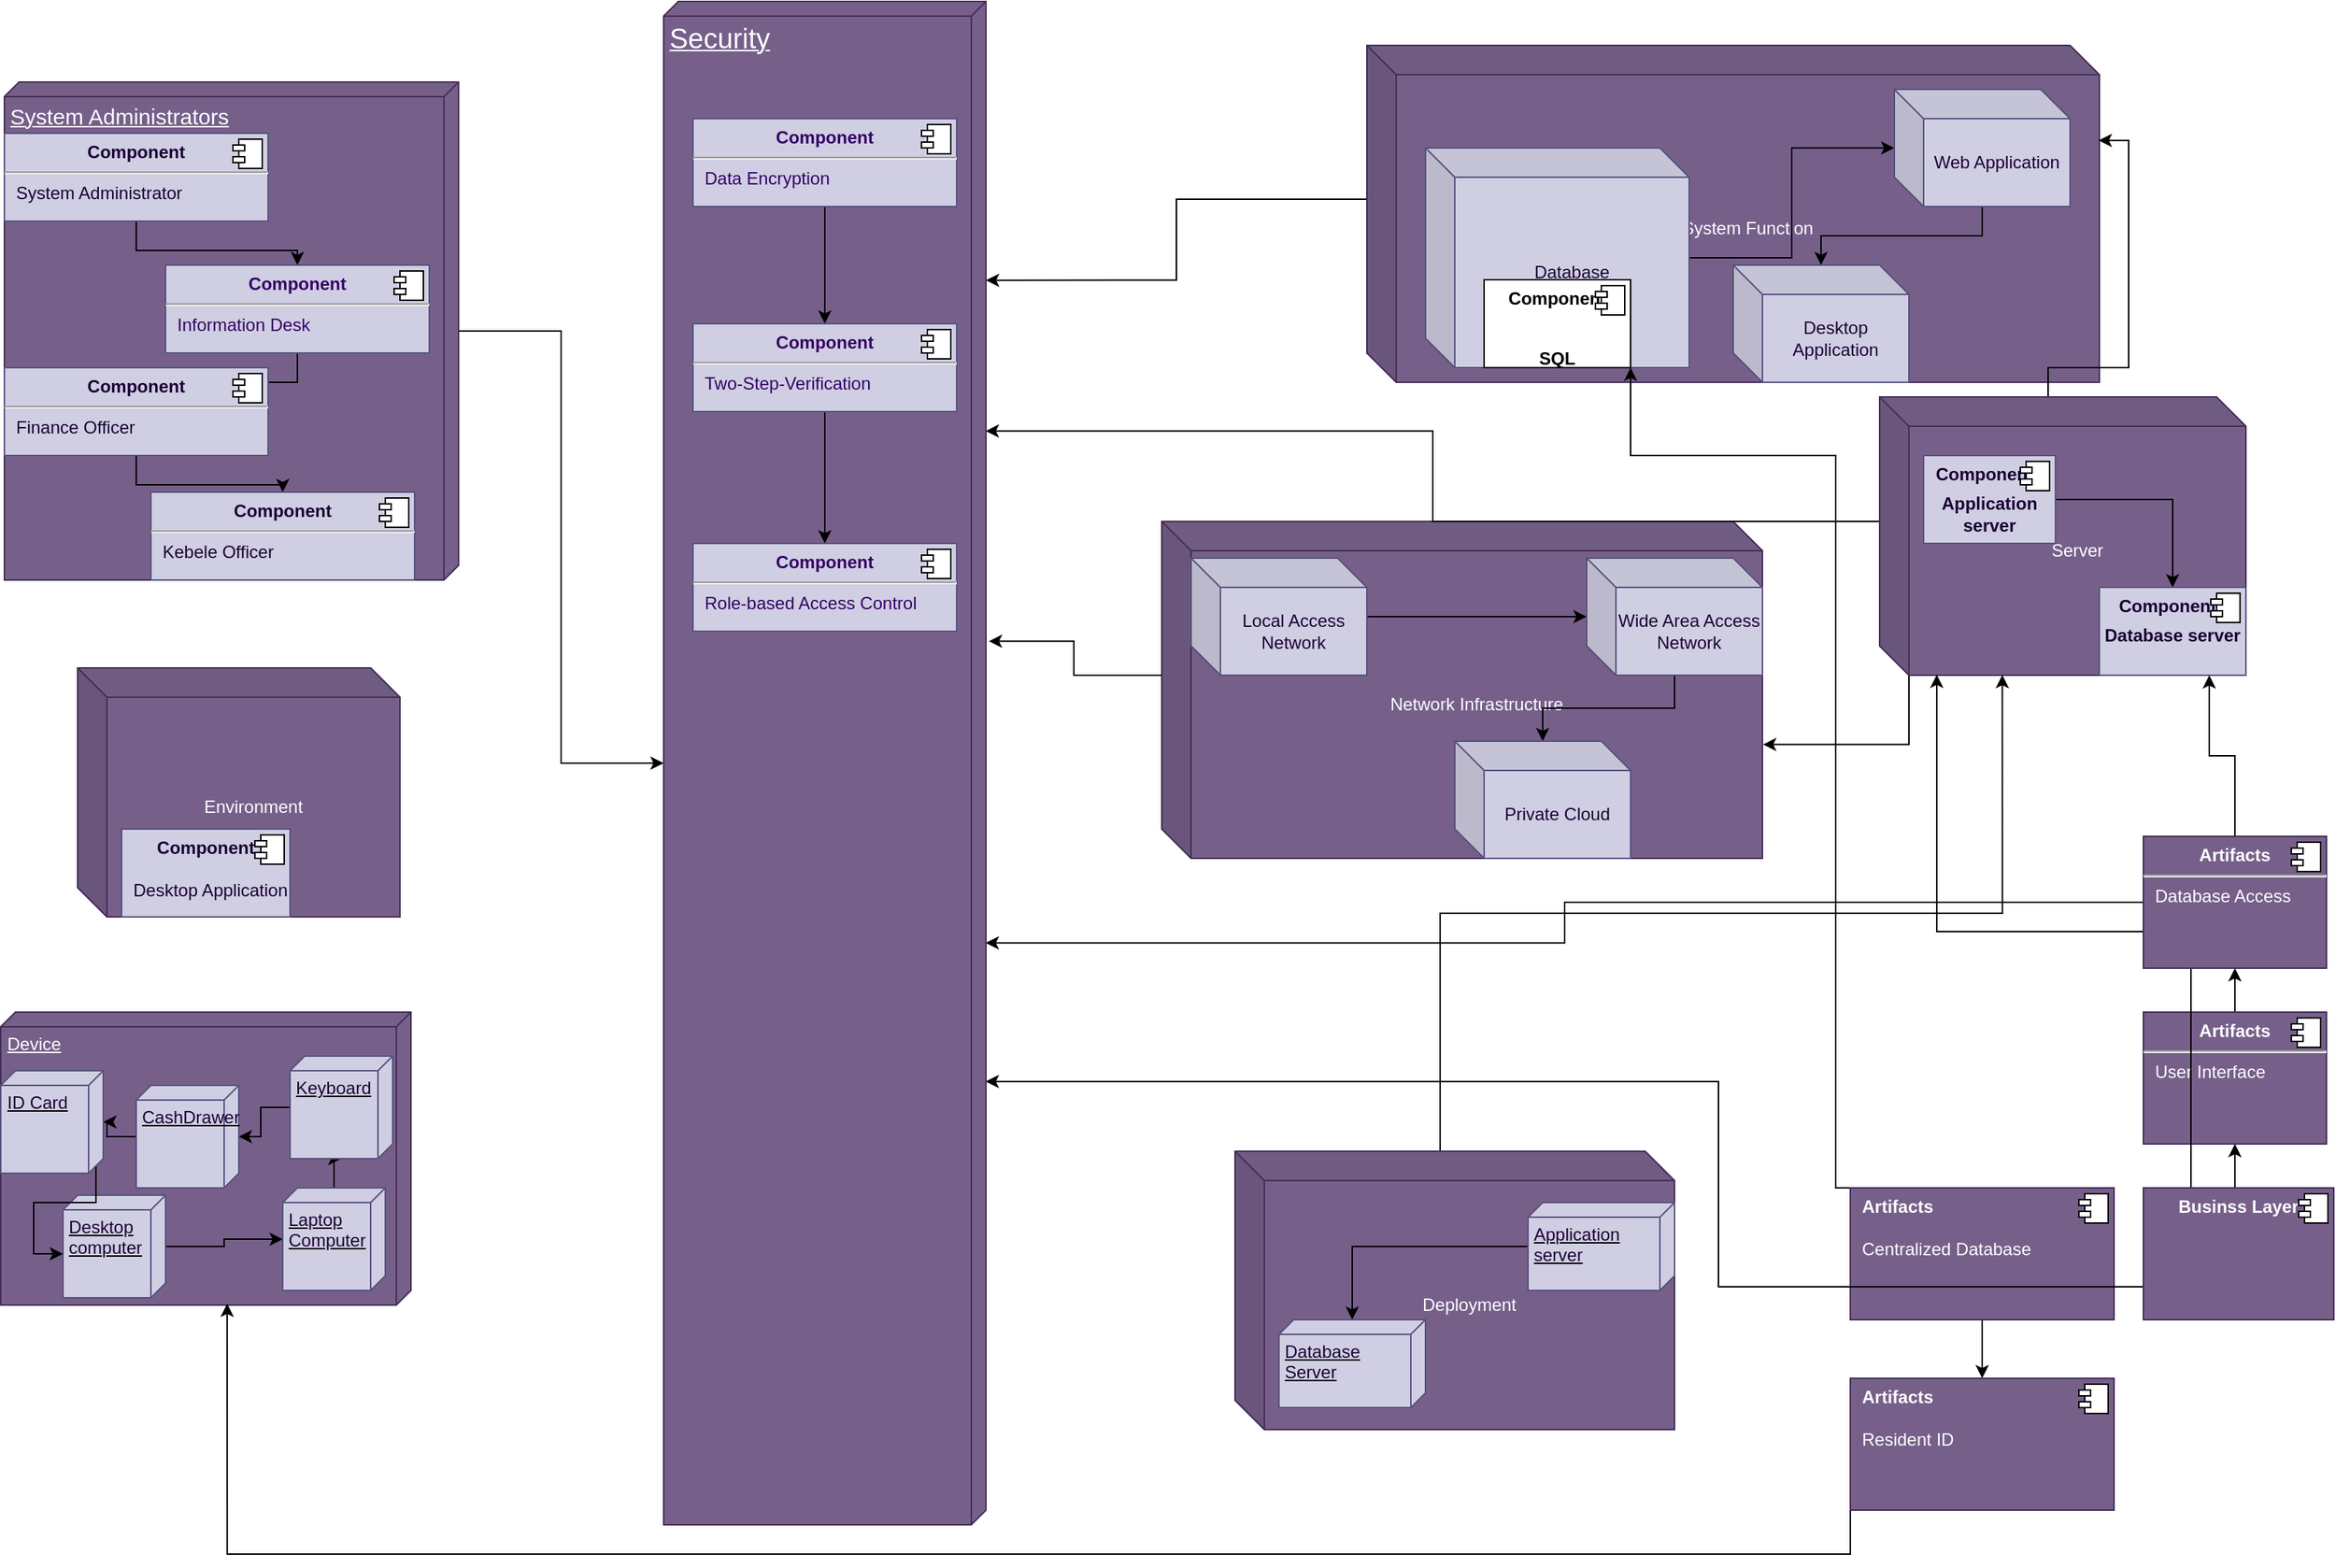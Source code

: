 <mxfile version="21.3.7" type="github">
  <diagram name="Page-1" id="-DTEJE7ugPRv10RIl4WA">
    <mxGraphModel dx="1885" dy="614" grid="1" gridSize="10" guides="1" tooltips="1" connect="1" arrows="1" fold="1" page="1" pageScale="1" pageWidth="850" pageHeight="1100" math="0" shadow="0">
      <root>
        <mxCell id="0" />
        <mxCell id="1" parent="0" />
        <mxCell id="GT8Ml3c-AlT9oamL0Kv3-89" style="edgeStyle=orthogonalEdgeStyle;rounded=0;orthogonalLoop=1;jettySize=auto;html=1;exitX=0;exitY=0;exitDx=0;exitDy=105;exitPerimeter=0;entryX=0.183;entryY=0;entryDx=0;entryDy=0;entryPerimeter=0;" edge="1" parent="1" source="GT8Ml3c-AlT9oamL0Kv3-1" target="GT8Ml3c-AlT9oamL0Kv3-69">
          <mxGeometry relative="1" as="geometry" />
        </mxCell>
        <mxCell id="GT8Ml3c-AlT9oamL0Kv3-1" value="&lt;font color=&quot;#ffffff&quot;&gt;System Function&lt;/font&gt;" style="shape=cube;whiteSpace=wrap;html=1;boundedLbl=1;backgroundOutline=1;darkOpacity=0.05;darkOpacity2=0.1;fillColor=#76608a;fontColor=#ffffff;strokeColor=#432D57;" vertex="1" parent="1">
          <mxGeometry x="180" y="40" width="500" height="230" as="geometry" />
        </mxCell>
        <mxCell id="GT8Ml3c-AlT9oamL0Kv3-4" value="" style="edgeStyle=orthogonalEdgeStyle;rounded=0;orthogonalLoop=1;jettySize=auto;html=1;" edge="1" parent="1" source="GT8Ml3c-AlT9oamL0Kv3-2" target="GT8Ml3c-AlT9oamL0Kv3-3">
          <mxGeometry relative="1" as="geometry" />
        </mxCell>
        <mxCell id="GT8Ml3c-AlT9oamL0Kv3-2" value="&lt;font color=&quot;#190033&quot;&gt;Database&lt;/font&gt;" style="shape=cube;whiteSpace=wrap;html=1;boundedLbl=1;backgroundOutline=1;darkOpacity=0.05;darkOpacity2=0.1;fillColor=#d0cee2;strokeColor=#56517e;" vertex="1" parent="1">
          <mxGeometry x="220" y="110" width="180" height="150" as="geometry" />
        </mxCell>
        <mxCell id="GT8Ml3c-AlT9oamL0Kv3-6" value="" style="edgeStyle=orthogonalEdgeStyle;rounded=0;orthogonalLoop=1;jettySize=auto;html=1;" edge="1" parent="1" source="GT8Ml3c-AlT9oamL0Kv3-3" target="GT8Ml3c-AlT9oamL0Kv3-5">
          <mxGeometry relative="1" as="geometry" />
        </mxCell>
        <mxCell id="GT8Ml3c-AlT9oamL0Kv3-3" value="&lt;font color=&quot;#190033&quot;&gt;Web Application&lt;/font&gt;" style="shape=cube;whiteSpace=wrap;html=1;boundedLbl=1;backgroundOutline=1;darkOpacity=0.05;darkOpacity2=0.1;fillColor=#d0cee2;strokeColor=#56517e;" vertex="1" parent="1">
          <mxGeometry x="540" y="70" width="120" height="80" as="geometry" />
        </mxCell>
        <mxCell id="GT8Ml3c-AlT9oamL0Kv3-5" value="&lt;font color=&quot;#190033&quot;&gt;Desktop Application&lt;/font&gt;" style="shape=cube;whiteSpace=wrap;html=1;boundedLbl=1;backgroundOutline=1;darkOpacity=0.05;darkOpacity2=0.1;fillColor=#d0cee2;strokeColor=#56517e;" vertex="1" parent="1">
          <mxGeometry x="430" y="190" width="120" height="80" as="geometry" />
        </mxCell>
        <mxCell id="GT8Ml3c-AlT9oamL0Kv3-90" style="edgeStyle=orthogonalEdgeStyle;rounded=0;orthogonalLoop=1;jettySize=auto;html=1;exitX=0;exitY=0;exitDx=0;exitDy=105;exitPerimeter=0;entryX=0.42;entryY=-0.009;entryDx=0;entryDy=0;entryPerimeter=0;" edge="1" parent="1" source="GT8Ml3c-AlT9oamL0Kv3-7" target="GT8Ml3c-AlT9oamL0Kv3-69">
          <mxGeometry relative="1" as="geometry" />
        </mxCell>
        <mxCell id="GT8Ml3c-AlT9oamL0Kv3-7" value="Network Infrastructure" style="shape=cube;whiteSpace=wrap;html=1;boundedLbl=1;backgroundOutline=1;darkOpacity=0.05;darkOpacity2=0.1;size=20;fillColor=#76608a;fontColor=#ffffff;strokeColor=#432D57;" vertex="1" parent="1">
          <mxGeometry x="40" y="365" width="410" height="230" as="geometry" />
        </mxCell>
        <mxCell id="GT8Ml3c-AlT9oamL0Kv3-10" value="" style="edgeStyle=orthogonalEdgeStyle;rounded=0;orthogonalLoop=1;jettySize=auto;html=1;" edge="1" parent="1" source="GT8Ml3c-AlT9oamL0Kv3-8" target="GT8Ml3c-AlT9oamL0Kv3-9">
          <mxGeometry relative="1" as="geometry" />
        </mxCell>
        <mxCell id="GT8Ml3c-AlT9oamL0Kv3-8" value="&lt;font color=&quot;#190033&quot;&gt;Local Access Network&lt;/font&gt;" style="shape=cube;whiteSpace=wrap;html=1;boundedLbl=1;backgroundOutline=1;darkOpacity=0.05;darkOpacity2=0.1;fillColor=#d0cee2;strokeColor=#56517e;" vertex="1" parent="1">
          <mxGeometry x="60" y="390" width="120" height="80" as="geometry" />
        </mxCell>
        <mxCell id="GT8Ml3c-AlT9oamL0Kv3-12" value="" style="edgeStyle=orthogonalEdgeStyle;rounded=0;orthogonalLoop=1;jettySize=auto;html=1;" edge="1" parent="1" source="GT8Ml3c-AlT9oamL0Kv3-9" target="GT8Ml3c-AlT9oamL0Kv3-11">
          <mxGeometry relative="1" as="geometry" />
        </mxCell>
        <mxCell id="GT8Ml3c-AlT9oamL0Kv3-9" value="&lt;font color=&quot;#190033&quot;&gt;Wide Area Access Network&lt;/font&gt;" style="shape=cube;whiteSpace=wrap;html=1;boundedLbl=1;backgroundOutline=1;darkOpacity=0.05;darkOpacity2=0.1;fillColor=#d0cee2;strokeColor=#56517e;" vertex="1" parent="1">
          <mxGeometry x="330" y="390" width="120" height="80" as="geometry" />
        </mxCell>
        <mxCell id="GT8Ml3c-AlT9oamL0Kv3-11" value="&lt;font color=&quot;#190033&quot;&gt;Private Cloud&lt;/font&gt;" style="shape=cube;whiteSpace=wrap;html=1;boundedLbl=1;backgroundOutline=1;darkOpacity=0.05;darkOpacity2=0.1;fillColor=#d0cee2;strokeColor=#56517e;" vertex="1" parent="1">
          <mxGeometry x="240" y="515" width="120" height="80" as="geometry" />
        </mxCell>
        <mxCell id="GT8Ml3c-AlT9oamL0Kv3-91" style="edgeStyle=orthogonalEdgeStyle;rounded=0;orthogonalLoop=1;jettySize=auto;html=1;exitX=0;exitY=0;exitDx=115;exitDy=0;exitPerimeter=0;entryX=0.999;entryY=0.282;entryDx=0;entryDy=0;entryPerimeter=0;" edge="1" parent="1" source="GT8Ml3c-AlT9oamL0Kv3-13" target="GT8Ml3c-AlT9oamL0Kv3-1">
          <mxGeometry relative="1" as="geometry" />
        </mxCell>
        <mxCell id="GT8Ml3c-AlT9oamL0Kv3-93" style="edgeStyle=orthogonalEdgeStyle;rounded=0;orthogonalLoop=1;jettySize=auto;html=1;exitX=0;exitY=0;exitDx=0;exitDy=85;exitPerimeter=0;entryX=0.282;entryY=0.001;entryDx=0;entryDy=0;entryPerimeter=0;" edge="1" parent="1" source="GT8Ml3c-AlT9oamL0Kv3-13" target="GT8Ml3c-AlT9oamL0Kv3-69">
          <mxGeometry relative="1" as="geometry" />
        </mxCell>
        <mxCell id="GT8Ml3c-AlT9oamL0Kv3-94" style="edgeStyle=orthogonalEdgeStyle;rounded=0;orthogonalLoop=1;jettySize=auto;html=1;exitX=0;exitY=0;exitDx=20;exitDy=190;exitPerimeter=0;entryX=1.001;entryY=0.662;entryDx=0;entryDy=0;entryPerimeter=0;" edge="1" parent="1" source="GT8Ml3c-AlT9oamL0Kv3-13" target="GT8Ml3c-AlT9oamL0Kv3-7">
          <mxGeometry relative="1" as="geometry" />
        </mxCell>
        <mxCell id="GT8Ml3c-AlT9oamL0Kv3-13" value="Server" style="shape=cube;whiteSpace=wrap;html=1;boundedLbl=1;backgroundOutline=1;darkOpacity=0.05;darkOpacity2=0.1;fillColor=#76608a;fontColor=#ffffff;strokeColor=#432D57;" vertex="1" parent="1">
          <mxGeometry x="530" y="280" width="250" height="190" as="geometry" />
        </mxCell>
        <mxCell id="GT8Ml3c-AlT9oamL0Kv3-18" value="" style="edgeStyle=orthogonalEdgeStyle;rounded=0;orthogonalLoop=1;jettySize=auto;html=1;" edge="1" parent="1" source="GT8Ml3c-AlT9oamL0Kv3-14" target="GT8Ml3c-AlT9oamL0Kv3-16">
          <mxGeometry relative="1" as="geometry" />
        </mxCell>
        <mxCell id="GT8Ml3c-AlT9oamL0Kv3-14" value="&lt;p style=&quot;margin:0px;margin-top:6px;text-align:center;&quot;&gt;&lt;font color=&quot;#190033&quot;&gt;&lt;b&gt;Components&lt;/b&gt;&lt;/font&gt;&lt;/p&gt;&lt;p style=&quot;margin:0px;margin-top:6px;text-align:center;&quot;&gt;&lt;font color=&quot;#190033&quot;&gt;&lt;b&gt;Application server&lt;/b&gt;&lt;/font&gt;&lt;/p&gt;" style="align=left;overflow=fill;html=1;dropTarget=0;whiteSpace=wrap;fillColor=#d0cee2;strokeColor=#56517e;" vertex="1" parent="1">
          <mxGeometry x="560" y="320" width="90" height="60" as="geometry" />
        </mxCell>
        <mxCell id="GT8Ml3c-AlT9oamL0Kv3-15" value="" style="shape=component;jettyWidth=8;jettyHeight=4;" vertex="1" parent="GT8Ml3c-AlT9oamL0Kv3-14">
          <mxGeometry x="1" width="20" height="20" relative="1" as="geometry">
            <mxPoint x="-24" y="4" as="offset" />
          </mxGeometry>
        </mxCell>
        <mxCell id="GT8Ml3c-AlT9oamL0Kv3-16" value="&lt;p style=&quot;margin:0px;margin-top:6px;text-align:center;&quot;&gt;&lt;font color=&quot;#190033&quot;&gt;&lt;b&gt;Components&lt;/b&gt;&lt;/font&gt;&lt;/p&gt;&lt;p style=&quot;margin:0px;margin-top:6px;text-align:center;&quot;&gt;&lt;font color=&quot;#190033&quot;&gt;&lt;b&gt;Database server&lt;/b&gt;&lt;/font&gt;&lt;/p&gt;" style="align=left;overflow=fill;html=1;dropTarget=0;whiteSpace=wrap;fillColor=#d0cee2;strokeColor=#56517e;" vertex="1" parent="1">
          <mxGeometry x="680" y="410" width="100" height="60" as="geometry" />
        </mxCell>
        <mxCell id="GT8Ml3c-AlT9oamL0Kv3-17" value="" style="shape=component;jettyWidth=8;jettyHeight=4;" vertex="1" parent="GT8Ml3c-AlT9oamL0Kv3-16">
          <mxGeometry x="1" width="20" height="20" relative="1" as="geometry">
            <mxPoint x="-24" y="4" as="offset" />
          </mxGeometry>
        </mxCell>
        <mxCell id="GT8Ml3c-AlT9oamL0Kv3-19" value="Environment" style="shape=cube;whiteSpace=wrap;html=1;boundedLbl=1;backgroundOutline=1;darkOpacity=0.05;darkOpacity2=0.1;fillColor=#76608a;strokeColor=#432D57;fontColor=#ffffff;" vertex="1" parent="1">
          <mxGeometry x="-700" y="465" width="220" height="170" as="geometry" />
        </mxCell>
        <mxCell id="GT8Ml3c-AlT9oamL0Kv3-22" value="&lt;p style=&quot;margin:0px;margin-top:6px;text-align:center;&quot;&gt;&lt;b&gt;&lt;font color=&quot;#190033&quot;&gt;Component&lt;/font&gt;&lt;/b&gt;&lt;/p&gt;&lt;p style=&quot;margin:0px;margin-left:8px;&quot;&gt;&lt;font color=&quot;#190033&quot;&gt;&lt;br&gt;&lt;/font&gt;&lt;/p&gt;&lt;p style=&quot;margin:0px;margin-left:8px;&quot;&gt;&lt;font color=&quot;#190033&quot;&gt;Desktop Application&lt;/font&gt;&lt;/p&gt;" style="align=left;overflow=fill;html=1;dropTarget=0;whiteSpace=wrap;fillColor=#d0cee2;strokeColor=#56517e;" vertex="1" parent="1">
          <mxGeometry x="-670" y="575" width="115" height="60" as="geometry" />
        </mxCell>
        <mxCell id="GT8Ml3c-AlT9oamL0Kv3-23" value="" style="shape=component;jettyWidth=8;jettyHeight=4;" vertex="1" parent="GT8Ml3c-AlT9oamL0Kv3-22">
          <mxGeometry x="1" width="20" height="20" relative="1" as="geometry">
            <mxPoint x="-24" y="4" as="offset" />
          </mxGeometry>
        </mxCell>
        <mxCell id="GT8Ml3c-AlT9oamL0Kv3-92" style="edgeStyle=orthogonalEdgeStyle;rounded=0;orthogonalLoop=1;jettySize=auto;html=1;exitX=0;exitY=0;exitDx=140;exitDy=0;exitPerimeter=0;entryX=0.335;entryY=0.999;entryDx=0;entryDy=0;entryPerimeter=0;" edge="1" parent="1" source="GT8Ml3c-AlT9oamL0Kv3-25" target="GT8Ml3c-AlT9oamL0Kv3-13">
          <mxGeometry relative="1" as="geometry" />
        </mxCell>
        <mxCell id="GT8Ml3c-AlT9oamL0Kv3-25" value="Deployment" style="shape=cube;whiteSpace=wrap;html=1;boundedLbl=1;backgroundOutline=1;darkOpacity=0.05;darkOpacity2=0.1;fillColor=#76608a;fontColor=#ffffff;strokeColor=#432D57;" vertex="1" parent="1">
          <mxGeometry x="90" y="795" width="300" height="190" as="geometry" />
        </mxCell>
        <mxCell id="GT8Ml3c-AlT9oamL0Kv3-30" value="" style="edgeStyle=orthogonalEdgeStyle;rounded=0;orthogonalLoop=1;jettySize=auto;html=1;" edge="1" parent="1" source="GT8Ml3c-AlT9oamL0Kv3-28" target="GT8Ml3c-AlT9oamL0Kv3-29">
          <mxGeometry relative="1" as="geometry" />
        </mxCell>
        <mxCell id="GT8Ml3c-AlT9oamL0Kv3-28" value="&lt;font color=&quot;#190033&quot;&gt;Application server&lt;/font&gt;" style="verticalAlign=top;align=left;spacingTop=8;spacingLeft=2;spacingRight=12;shape=cube;size=10;direction=south;fontStyle=4;html=1;whiteSpace=wrap;fillColor=#d0cee2;strokeColor=#56517e;" vertex="1" parent="1">
          <mxGeometry x="290" y="830" width="100" height="60" as="geometry" />
        </mxCell>
        <mxCell id="GT8Ml3c-AlT9oamL0Kv3-29" value="&lt;font color=&quot;#190033&quot;&gt;Database Server&lt;/font&gt;" style="verticalAlign=top;align=left;spacingTop=8;spacingLeft=2;spacingRight=12;shape=cube;size=10;direction=south;fontStyle=4;html=1;whiteSpace=wrap;fillColor=#d0cee2;strokeColor=#56517e;" vertex="1" parent="1">
          <mxGeometry x="120" y="910" width="100" height="60" as="geometry" />
        </mxCell>
        <mxCell id="GT8Ml3c-AlT9oamL0Kv3-32" value="Device" style="verticalAlign=top;align=left;spacingTop=8;spacingLeft=2;spacingRight=12;shape=cube;size=10;direction=south;fontStyle=4;html=1;whiteSpace=wrap;fillColor=#76608a;fontColor=#ffffff;strokeColor=#432D57;" vertex="1" parent="1">
          <mxGeometry x="-752.5" y="700" width="280" height="200" as="geometry" />
        </mxCell>
        <mxCell id="GT8Ml3c-AlT9oamL0Kv3-35" value="" style="edgeStyle=orthogonalEdgeStyle;rounded=0;orthogonalLoop=1;jettySize=auto;html=1;" edge="1" parent="1" source="GT8Ml3c-AlT9oamL0Kv3-33" target="GT8Ml3c-AlT9oamL0Kv3-34">
          <mxGeometry relative="1" as="geometry" />
        </mxCell>
        <mxCell id="GT8Ml3c-AlT9oamL0Kv3-33" value="&lt;font color=&quot;#190033&quot;&gt;Desktop computer&lt;/font&gt;" style="verticalAlign=top;align=left;spacingTop=8;spacingLeft=2;spacingRight=12;shape=cube;size=10;direction=south;fontStyle=4;html=1;whiteSpace=wrap;fillColor=#d0cee2;strokeColor=#56517e;" vertex="1" parent="1">
          <mxGeometry x="-710" y="825" width="70" height="70" as="geometry" />
        </mxCell>
        <mxCell id="GT8Ml3c-AlT9oamL0Kv3-37" value="" style="edgeStyle=orthogonalEdgeStyle;rounded=0;orthogonalLoop=1;jettySize=auto;html=1;" edge="1" parent="1" source="GT8Ml3c-AlT9oamL0Kv3-34" target="GT8Ml3c-AlT9oamL0Kv3-36">
          <mxGeometry relative="1" as="geometry" />
        </mxCell>
        <mxCell id="GT8Ml3c-AlT9oamL0Kv3-34" value="&lt;font color=&quot;#190033&quot;&gt;Laptop Computer&lt;/font&gt;" style="verticalAlign=top;align=left;spacingTop=8;spacingLeft=2;spacingRight=12;shape=cube;size=10;direction=south;fontStyle=4;html=1;whiteSpace=wrap;fillColor=#d0cee2;strokeColor=#56517e;" vertex="1" parent="1">
          <mxGeometry x="-560" y="820" width="70" height="70" as="geometry" />
        </mxCell>
        <mxCell id="GT8Ml3c-AlT9oamL0Kv3-39" value="" style="edgeStyle=orthogonalEdgeStyle;rounded=0;orthogonalLoop=1;jettySize=auto;html=1;" edge="1" parent="1" source="GT8Ml3c-AlT9oamL0Kv3-36" target="GT8Ml3c-AlT9oamL0Kv3-38">
          <mxGeometry relative="1" as="geometry" />
        </mxCell>
        <mxCell id="GT8Ml3c-AlT9oamL0Kv3-36" value="&lt;font color=&quot;#190033&quot;&gt;Keyboard&lt;/font&gt;" style="verticalAlign=top;align=left;spacingTop=8;spacingLeft=2;spacingRight=12;shape=cube;size=10;direction=south;fontStyle=4;html=1;whiteSpace=wrap;fillColor=#d0cee2;strokeColor=#56517e;" vertex="1" parent="1">
          <mxGeometry x="-555" y="730" width="70" height="70" as="geometry" />
        </mxCell>
        <mxCell id="GT8Ml3c-AlT9oamL0Kv3-41" value="" style="edgeStyle=orthogonalEdgeStyle;rounded=0;orthogonalLoop=1;jettySize=auto;html=1;" edge="1" parent="1" source="GT8Ml3c-AlT9oamL0Kv3-38" target="GT8Ml3c-AlT9oamL0Kv3-40">
          <mxGeometry relative="1" as="geometry" />
        </mxCell>
        <mxCell id="GT8Ml3c-AlT9oamL0Kv3-38" value="&lt;font color=&quot;#190033&quot;&gt;CashDrawer&lt;/font&gt;" style="verticalAlign=top;align=left;spacingTop=8;spacingLeft=2;spacingRight=12;shape=cube;size=10;direction=south;fontStyle=4;html=1;whiteSpace=wrap;fillColor=#d0cee2;strokeColor=#56517e;" vertex="1" parent="1">
          <mxGeometry x="-660" y="750" width="70" height="70" as="geometry" />
        </mxCell>
        <mxCell id="GT8Ml3c-AlT9oamL0Kv3-87" style="edgeStyle=orthogonalEdgeStyle;rounded=0;orthogonalLoop=1;jettySize=auto;html=1;exitX=0;exitY=0;exitDx=65;exitDy=5;exitPerimeter=0;entryX=0;entryY=0;entryDx=40;entryDy=70;entryPerimeter=0;" edge="1" parent="1" source="GT8Ml3c-AlT9oamL0Kv3-40" target="GT8Ml3c-AlT9oamL0Kv3-33">
          <mxGeometry relative="1" as="geometry" />
        </mxCell>
        <mxCell id="GT8Ml3c-AlT9oamL0Kv3-40" value="&lt;font color=&quot;#190033&quot;&gt;ID Card&lt;/font&gt;" style="verticalAlign=top;align=left;spacingTop=8;spacingLeft=2;spacingRight=12;shape=cube;size=10;direction=south;fontStyle=4;html=1;whiteSpace=wrap;fillColor=#d0cee2;strokeColor=#56517e;" vertex="1" parent="1">
          <mxGeometry x="-752.5" y="740" width="70" height="70" as="geometry" />
        </mxCell>
        <mxCell id="GT8Ml3c-AlT9oamL0Kv3-42" value="&lt;p style=&quot;margin:0px;margin-top:6px;text-align:center;&quot;&gt;&lt;b&gt;Component&lt;/b&gt;&lt;/p&gt;&lt;p style=&quot;margin:0px;margin-top:6px;text-align:center;&quot;&gt;&lt;b&gt;&lt;br&gt;&lt;/b&gt;&lt;/p&gt;&lt;p style=&quot;margin:0px;margin-top:6px;text-align:center;&quot;&gt;&lt;b&gt;SQL&lt;/b&gt;&lt;/p&gt;" style="align=left;overflow=fill;html=1;dropTarget=0;whiteSpace=wrap;" vertex="1" parent="1">
          <mxGeometry x="260" y="200" width="100" height="60" as="geometry" />
        </mxCell>
        <mxCell id="GT8Ml3c-AlT9oamL0Kv3-43" value="" style="shape=component;jettyWidth=8;jettyHeight=4;" vertex="1" parent="GT8Ml3c-AlT9oamL0Kv3-42">
          <mxGeometry x="1" width="20" height="20" relative="1" as="geometry">
            <mxPoint x="-24" y="4" as="offset" />
          </mxGeometry>
        </mxCell>
        <mxCell id="GT8Ml3c-AlT9oamL0Kv3-48" value="" style="edgeStyle=orthogonalEdgeStyle;rounded=0;orthogonalLoop=1;jettySize=auto;html=1;" edge="1" parent="1" source="GT8Ml3c-AlT9oamL0Kv3-44" target="GT8Ml3c-AlT9oamL0Kv3-46">
          <mxGeometry relative="1" as="geometry" />
        </mxCell>
        <mxCell id="GT8Ml3c-AlT9oamL0Kv3-95" style="edgeStyle=orthogonalEdgeStyle;rounded=0;orthogonalLoop=1;jettySize=auto;html=1;exitX=0.5;exitY=0;exitDx=0;exitDy=0;entryX=1;entryY=1;entryDx=0;entryDy=0;" edge="1" parent="1" source="GT8Ml3c-AlT9oamL0Kv3-44" target="GT8Ml3c-AlT9oamL0Kv3-42">
          <mxGeometry relative="1" as="geometry">
            <mxPoint x="480" y="204.118" as="targetPoint" />
            <Array as="points">
              <mxPoint x="500" y="820" />
              <mxPoint x="500" y="320" />
              <mxPoint x="360" y="320" />
            </Array>
          </mxGeometry>
        </mxCell>
        <mxCell id="GT8Ml3c-AlT9oamL0Kv3-44" value="&lt;p style=&quot;margin:0px;margin-top:6px;text-align:center;&quot;&gt;&lt;/p&gt;&lt;p style=&quot;margin:0px;margin-left:8px;&quot;&gt;&lt;b&gt;Artifacts&lt;/b&gt;&lt;/p&gt;&lt;p style=&quot;margin:0px;margin-left:8px;&quot;&gt;&lt;br&gt;&lt;/p&gt;&lt;p style=&quot;margin:0px;margin-left:8px;&quot;&gt;Centralized Database&lt;/p&gt;" style="align=left;overflow=fill;html=1;dropTarget=0;whiteSpace=wrap;fillColor=#76608a;strokeColor=#432D57;fontColor=#ffffff;" vertex="1" parent="1">
          <mxGeometry x="510" y="820" width="180" height="90" as="geometry" />
        </mxCell>
        <mxCell id="GT8Ml3c-AlT9oamL0Kv3-45" value="" style="shape=component;jettyWidth=8;jettyHeight=4;" vertex="1" parent="GT8Ml3c-AlT9oamL0Kv3-44">
          <mxGeometry x="1" width="20" height="20" relative="1" as="geometry">
            <mxPoint x="-24" y="4" as="offset" />
          </mxGeometry>
        </mxCell>
        <mxCell id="GT8Ml3c-AlT9oamL0Kv3-102" style="edgeStyle=orthogonalEdgeStyle;rounded=0;orthogonalLoop=1;jettySize=auto;html=1;exitX=0;exitY=0.5;exitDx=0;exitDy=0;entryX=0.995;entryY=0.448;entryDx=0;entryDy=0;entryPerimeter=0;" edge="1" parent="1" source="GT8Ml3c-AlT9oamL0Kv3-46" target="GT8Ml3c-AlT9oamL0Kv3-32">
          <mxGeometry relative="1" as="geometry">
            <mxPoint x="-220" y="1060.0" as="targetPoint" />
            <Array as="points">
              <mxPoint x="510" y="1070" />
              <mxPoint x="-598" y="1070" />
            </Array>
          </mxGeometry>
        </mxCell>
        <mxCell id="GT8Ml3c-AlT9oamL0Kv3-46" value="&lt;p style=&quot;margin:0px;margin-top:6px;text-align:center;&quot;&gt;&lt;/p&gt;&lt;p style=&quot;margin:0px;margin-left:8px;&quot;&gt;&lt;b&gt;Artifacts&lt;/b&gt;&lt;/p&gt;&lt;p style=&quot;margin:0px;margin-left:8px;&quot;&gt;&lt;br&gt;&lt;/p&gt;&lt;p style=&quot;margin:0px;margin-left:8px;&quot;&gt;Resident ID&lt;/p&gt;" style="align=left;overflow=fill;html=1;dropTarget=0;whiteSpace=wrap;fillColor=#76608a;fontColor=#ffffff;strokeColor=#432D57;" vertex="1" parent="1">
          <mxGeometry x="510" y="950" width="180" height="90" as="geometry" />
        </mxCell>
        <mxCell id="GT8Ml3c-AlT9oamL0Kv3-47" value="" style="shape=component;jettyWidth=8;jettyHeight=4;" vertex="1" parent="GT8Ml3c-AlT9oamL0Kv3-46">
          <mxGeometry x="1" width="20" height="20" relative="1" as="geometry">
            <mxPoint x="-24" y="4" as="offset" />
          </mxGeometry>
        </mxCell>
        <mxCell id="GT8Ml3c-AlT9oamL0Kv3-56" value="" style="edgeStyle=orthogonalEdgeStyle;rounded=0;orthogonalLoop=1;jettySize=auto;html=1;" edge="1" parent="1" source="GT8Ml3c-AlT9oamL0Kv3-49" target="GT8Ml3c-AlT9oamL0Kv3-54">
          <mxGeometry relative="1" as="geometry" />
        </mxCell>
        <mxCell id="GT8Ml3c-AlT9oamL0Kv3-49" value="&lt;p style=&quot;margin:0px;margin-top:6px;text-align:center;&quot;&gt;&lt;b&gt;Artifacts&lt;/b&gt;&lt;/p&gt;&lt;hr&gt;&lt;p style=&quot;margin:0px;margin-left:8px;&quot;&gt;User Interface&lt;/p&gt;" style="align=left;overflow=fill;html=1;dropTarget=0;whiteSpace=wrap;fillColor=#76608a;fontColor=#ffffff;strokeColor=#432D57;" vertex="1" parent="1">
          <mxGeometry x="710" y="700" width="125" height="90" as="geometry" />
        </mxCell>
        <mxCell id="GT8Ml3c-AlT9oamL0Kv3-50" value="" style="shape=component;jettyWidth=8;jettyHeight=4;" vertex="1" parent="GT8Ml3c-AlT9oamL0Kv3-49">
          <mxGeometry x="1" width="20" height="20" relative="1" as="geometry">
            <mxPoint x="-24" y="4" as="offset" />
          </mxGeometry>
        </mxCell>
        <mxCell id="GT8Ml3c-AlT9oamL0Kv3-99" style="edgeStyle=orthogonalEdgeStyle;rounded=0;orthogonalLoop=1;jettySize=auto;html=1;exitX=0.25;exitY=0;exitDx=0;exitDy=0;entryX=0.156;entryY=0.998;entryDx=0;entryDy=0;entryPerimeter=0;" edge="1" parent="1" source="GT8Ml3c-AlT9oamL0Kv3-51" target="GT8Ml3c-AlT9oamL0Kv3-13">
          <mxGeometry relative="1" as="geometry" />
        </mxCell>
        <mxCell id="GT8Ml3c-AlT9oamL0Kv3-100" style="edgeStyle=orthogonalEdgeStyle;rounded=0;orthogonalLoop=1;jettySize=auto;html=1;exitX=0;exitY=0.75;exitDx=0;exitDy=0;entryX=0.709;entryY=0.001;entryDx=0;entryDy=0;entryPerimeter=0;" edge="1" parent="1" source="GT8Ml3c-AlT9oamL0Kv3-51" target="GT8Ml3c-AlT9oamL0Kv3-69">
          <mxGeometry relative="1" as="geometry">
            <Array as="points">
              <mxPoint x="420" y="888" />
              <mxPoint x="420" y="747" />
            </Array>
          </mxGeometry>
        </mxCell>
        <mxCell id="GT8Ml3c-AlT9oamL0Kv3-101" style="edgeStyle=orthogonalEdgeStyle;rounded=0;orthogonalLoop=1;jettySize=auto;html=1;exitX=0.5;exitY=0;exitDx=0;exitDy=0;entryX=0.5;entryY=1;entryDx=0;entryDy=0;" edge="1" parent="1" source="GT8Ml3c-AlT9oamL0Kv3-51" target="GT8Ml3c-AlT9oamL0Kv3-49">
          <mxGeometry relative="1" as="geometry" />
        </mxCell>
        <mxCell id="GT8Ml3c-AlT9oamL0Kv3-51" value="&lt;p style=&quot;margin:0px;margin-top:6px;text-align:center;&quot;&gt;&lt;b&gt;Businss Layer&lt;/b&gt;&lt;/p&gt;" style="align=left;overflow=fill;html=1;dropTarget=0;whiteSpace=wrap;fillColor=#76608a;fontColor=#ffffff;strokeColor=#432D57;" vertex="1" parent="1">
          <mxGeometry x="710" y="820" width="130" height="90" as="geometry" />
        </mxCell>
        <mxCell id="GT8Ml3c-AlT9oamL0Kv3-52" value="" style="shape=component;jettyWidth=8;jettyHeight=4;" vertex="1" parent="GT8Ml3c-AlT9oamL0Kv3-51">
          <mxGeometry x="1" width="20" height="20" relative="1" as="geometry">
            <mxPoint x="-24" y="4" as="offset" />
          </mxGeometry>
        </mxCell>
        <mxCell id="GT8Ml3c-AlT9oamL0Kv3-97" style="edgeStyle=orthogonalEdgeStyle;rounded=0;orthogonalLoop=1;jettySize=auto;html=1;exitX=0;exitY=0.5;exitDx=0;exitDy=0;entryX=0.618;entryY=0.001;entryDx=0;entryDy=0;entryPerimeter=0;" edge="1" parent="1" source="GT8Ml3c-AlT9oamL0Kv3-54" target="GT8Ml3c-AlT9oamL0Kv3-69">
          <mxGeometry relative="1" as="geometry" />
        </mxCell>
        <mxCell id="GT8Ml3c-AlT9oamL0Kv3-98" style="edgeStyle=orthogonalEdgeStyle;rounded=0;orthogonalLoop=1;jettySize=auto;html=1;exitX=0.5;exitY=0;exitDx=0;exitDy=0;entryX=0.75;entryY=1;entryDx=0;entryDy=0;" edge="1" parent="1" source="GT8Ml3c-AlT9oamL0Kv3-54" target="GT8Ml3c-AlT9oamL0Kv3-16">
          <mxGeometry relative="1" as="geometry" />
        </mxCell>
        <mxCell id="GT8Ml3c-AlT9oamL0Kv3-54" value="&lt;p style=&quot;margin:0px;margin-top:6px;text-align:center;&quot;&gt;&lt;b&gt;Artifacts&lt;/b&gt;&lt;/p&gt;&lt;hr&gt;&lt;p style=&quot;margin:0px;margin-left:8px;&quot;&gt;Database Access&lt;/p&gt;" style="align=left;overflow=fill;html=1;dropTarget=0;whiteSpace=wrap;fillColor=#76608a;fontColor=#ffffff;strokeColor=#432D57;" vertex="1" parent="1">
          <mxGeometry x="710" y="580" width="125" height="90" as="geometry" />
        </mxCell>
        <mxCell id="GT8Ml3c-AlT9oamL0Kv3-55" value="" style="shape=component;jettyWidth=8;jettyHeight=4;" vertex="1" parent="GT8Ml3c-AlT9oamL0Kv3-54">
          <mxGeometry x="1" width="20" height="20" relative="1" as="geometry">
            <mxPoint x="-24" y="4" as="offset" />
          </mxGeometry>
        </mxCell>
        <mxCell id="GT8Ml3c-AlT9oamL0Kv3-82" value="" style="edgeStyle=orthogonalEdgeStyle;rounded=0;orthogonalLoop=1;jettySize=auto;html=1;" edge="1" parent="1" source="GT8Ml3c-AlT9oamL0Kv3-57" target="GT8Ml3c-AlT9oamL0Kv3-69">
          <mxGeometry relative="1" as="geometry">
            <mxPoint x="-330" y="240.143" as="targetPoint" />
          </mxGeometry>
        </mxCell>
        <mxCell id="GT8Ml3c-AlT9oamL0Kv3-57" value="&lt;font style=&quot;font-size: 15px;&quot;&gt;System Administrators&lt;/font&gt;" style="verticalAlign=top;align=left;spacingTop=8;spacingLeft=2;spacingRight=12;shape=cube;size=10;direction=south;fontStyle=4;html=1;whiteSpace=wrap;fillColor=#76608a;fontColor=#ffffff;strokeColor=#432D57;" vertex="1" parent="1">
          <mxGeometry x="-750" y="65" width="310" height="340" as="geometry" />
        </mxCell>
        <mxCell id="GT8Ml3c-AlT9oamL0Kv3-62" value="" style="edgeStyle=orthogonalEdgeStyle;rounded=0;orthogonalLoop=1;jettySize=auto;html=1;" edge="1" parent="1" source="GT8Ml3c-AlT9oamL0Kv3-58" target="GT8Ml3c-AlT9oamL0Kv3-60">
          <mxGeometry relative="1" as="geometry" />
        </mxCell>
        <mxCell id="GT8Ml3c-AlT9oamL0Kv3-58" value="&lt;p style=&quot;margin:0px;margin-top:6px;text-align:center;&quot;&gt;&lt;b&gt;&lt;font color=&quot;#190033&quot;&gt;Component&lt;/font&gt;&lt;/b&gt;&lt;/p&gt;&lt;hr&gt;&lt;p style=&quot;margin:0px;margin-left:8px;&quot;&gt;&lt;font color=&quot;#190033&quot;&gt;System Administrator&lt;/font&gt;&lt;/p&gt;" style="align=left;overflow=fill;html=1;dropTarget=0;whiteSpace=wrap;fillColor=#d0cee2;strokeColor=#56517e;" vertex="1" parent="1">
          <mxGeometry x="-750" y="100" width="180" height="60" as="geometry" />
        </mxCell>
        <mxCell id="GT8Ml3c-AlT9oamL0Kv3-59" value="" style="shape=component;jettyWidth=8;jettyHeight=4;" vertex="1" parent="GT8Ml3c-AlT9oamL0Kv3-58">
          <mxGeometry x="1" width="20" height="20" relative="1" as="geometry">
            <mxPoint x="-24" y="4" as="offset" />
          </mxGeometry>
        </mxCell>
        <mxCell id="GT8Ml3c-AlT9oamL0Kv3-65" value="" style="edgeStyle=orthogonalEdgeStyle;rounded=0;orthogonalLoop=1;jettySize=auto;html=1;" edge="1" parent="1" source="GT8Ml3c-AlT9oamL0Kv3-60" target="GT8Ml3c-AlT9oamL0Kv3-63">
          <mxGeometry relative="1" as="geometry" />
        </mxCell>
        <mxCell id="GT8Ml3c-AlT9oamL0Kv3-60" value="&lt;p style=&quot;margin:0px;margin-top:6px;text-align:center;&quot;&gt;&lt;b&gt;&lt;font color=&quot;#330066&quot;&gt;Component&lt;/font&gt;&lt;/b&gt;&lt;/p&gt;&lt;hr&gt;&lt;p style=&quot;margin:0px;margin-left:8px;&quot;&gt;&lt;font color=&quot;#330066&quot;&gt;Information Desk&lt;/font&gt;&lt;/p&gt;" style="align=left;overflow=fill;html=1;dropTarget=0;whiteSpace=wrap;fillColor=#d0cee2;strokeColor=#56517e;" vertex="1" parent="1">
          <mxGeometry x="-640" y="190" width="180" height="60" as="geometry" />
        </mxCell>
        <mxCell id="GT8Ml3c-AlT9oamL0Kv3-61" value="" style="shape=component;jettyWidth=8;jettyHeight=4;" vertex="1" parent="GT8Ml3c-AlT9oamL0Kv3-60">
          <mxGeometry x="1" width="20" height="20" relative="1" as="geometry">
            <mxPoint x="-24" y="4" as="offset" />
          </mxGeometry>
        </mxCell>
        <mxCell id="GT8Ml3c-AlT9oamL0Kv3-68" value="" style="edgeStyle=orthogonalEdgeStyle;rounded=0;orthogonalLoop=1;jettySize=auto;html=1;" edge="1" parent="1" source="GT8Ml3c-AlT9oamL0Kv3-63" target="GT8Ml3c-AlT9oamL0Kv3-66">
          <mxGeometry relative="1" as="geometry" />
        </mxCell>
        <mxCell id="GT8Ml3c-AlT9oamL0Kv3-63" value="&lt;p style=&quot;margin:0px;margin-top:6px;text-align:center;&quot;&gt;&lt;b&gt;&lt;font color=&quot;#190033&quot;&gt;Component&lt;/font&gt;&lt;/b&gt;&lt;/p&gt;&lt;hr&gt;&lt;p style=&quot;margin:0px;margin-left:8px;&quot;&gt;&lt;font color=&quot;#190033&quot;&gt;Finance Officer&lt;/font&gt;&lt;/p&gt;" style="align=left;overflow=fill;html=1;dropTarget=0;whiteSpace=wrap;fillColor=#d0cee2;strokeColor=#56517e;" vertex="1" parent="1">
          <mxGeometry x="-750" y="260" width="180" height="60" as="geometry" />
        </mxCell>
        <mxCell id="GT8Ml3c-AlT9oamL0Kv3-64" value="" style="shape=component;jettyWidth=8;jettyHeight=4;" vertex="1" parent="GT8Ml3c-AlT9oamL0Kv3-63">
          <mxGeometry x="1" width="20" height="20" relative="1" as="geometry">
            <mxPoint x="-24" y="4" as="offset" />
          </mxGeometry>
        </mxCell>
        <mxCell id="GT8Ml3c-AlT9oamL0Kv3-66" value="&lt;p style=&quot;margin:0px;margin-top:6px;text-align:center;&quot;&gt;&lt;b&gt;&lt;font color=&quot;#190033&quot;&gt;Component&lt;/font&gt;&lt;/b&gt;&lt;/p&gt;&lt;hr&gt;&lt;p style=&quot;margin:0px;margin-left:8px;&quot;&gt;&lt;font color=&quot;#190033&quot;&gt;Kebele Officer&lt;/font&gt;&lt;/p&gt;" style="align=left;overflow=fill;html=1;dropTarget=0;whiteSpace=wrap;fillColor=#d0cee2;strokeColor=#56517e;" vertex="1" parent="1">
          <mxGeometry x="-650" y="345" width="180" height="60" as="geometry" />
        </mxCell>
        <mxCell id="GT8Ml3c-AlT9oamL0Kv3-67" value="" style="shape=component;jettyWidth=8;jettyHeight=4;" vertex="1" parent="GT8Ml3c-AlT9oamL0Kv3-66">
          <mxGeometry x="1" width="20" height="20" relative="1" as="geometry">
            <mxPoint x="-24" y="4" as="offset" />
          </mxGeometry>
        </mxCell>
        <mxCell id="GT8Ml3c-AlT9oamL0Kv3-69" value="&lt;font style=&quot;font-size: 19px;&quot;&gt;Security&lt;/font&gt;" style="verticalAlign=top;align=left;spacingTop=8;spacingLeft=2;spacingRight=12;shape=cube;size=10;direction=south;fontStyle=4;html=1;whiteSpace=wrap;fillColor=#76608a;fontColor=#ffffff;strokeColor=#432D57;" vertex="1" parent="1">
          <mxGeometry x="-300" y="10" width="220" height="1040" as="geometry" />
        </mxCell>
        <mxCell id="GT8Ml3c-AlT9oamL0Kv3-75" value="" style="edgeStyle=orthogonalEdgeStyle;rounded=0;orthogonalLoop=1;jettySize=auto;html=1;" edge="1" parent="1" source="GT8Ml3c-AlT9oamL0Kv3-71" target="GT8Ml3c-AlT9oamL0Kv3-73">
          <mxGeometry relative="1" as="geometry" />
        </mxCell>
        <mxCell id="GT8Ml3c-AlT9oamL0Kv3-71" value="&lt;p style=&quot;margin:0px;margin-top:6px;text-align:center;&quot;&gt;&lt;b&gt;&lt;font color=&quot;#330066&quot;&gt;Component&lt;/font&gt;&lt;/b&gt;&lt;/p&gt;&lt;hr&gt;&lt;p style=&quot;margin:0px;margin-left:8px;&quot;&gt;&lt;font color=&quot;#330066&quot;&gt;Data Encryption&lt;/font&gt;&lt;/p&gt;" style="align=left;overflow=fill;html=1;dropTarget=0;whiteSpace=wrap;fillColor=#d0cee2;strokeColor=#56517e;" vertex="1" parent="1">
          <mxGeometry x="-280" y="90" width="180" height="60" as="geometry" />
        </mxCell>
        <mxCell id="GT8Ml3c-AlT9oamL0Kv3-72" value="" style="shape=component;jettyWidth=8;jettyHeight=4;" vertex="1" parent="GT8Ml3c-AlT9oamL0Kv3-71">
          <mxGeometry x="1" width="20" height="20" relative="1" as="geometry">
            <mxPoint x="-24" y="4" as="offset" />
          </mxGeometry>
        </mxCell>
        <mxCell id="GT8Ml3c-AlT9oamL0Kv3-78" value="" style="edgeStyle=orthogonalEdgeStyle;rounded=0;orthogonalLoop=1;jettySize=auto;html=1;" edge="1" parent="1" source="GT8Ml3c-AlT9oamL0Kv3-73" target="GT8Ml3c-AlT9oamL0Kv3-76">
          <mxGeometry relative="1" as="geometry" />
        </mxCell>
        <mxCell id="GT8Ml3c-AlT9oamL0Kv3-73" value="&lt;p style=&quot;margin:0px;margin-top:6px;text-align:center;&quot;&gt;&lt;b&gt;&lt;font color=&quot;#330066&quot;&gt;Component&lt;/font&gt;&lt;/b&gt;&lt;/p&gt;&lt;hr&gt;&lt;p style=&quot;margin:0px;margin-left:8px;&quot;&gt;&lt;font color=&quot;#330066&quot;&gt;Two-Step-Verification&lt;/font&gt;&lt;/p&gt;" style="align=left;overflow=fill;html=1;dropTarget=0;whiteSpace=wrap;fillColor=#d0cee2;strokeColor=#56517e;" vertex="1" parent="1">
          <mxGeometry x="-280" y="230" width="180" height="60" as="geometry" />
        </mxCell>
        <mxCell id="GT8Ml3c-AlT9oamL0Kv3-74" value="" style="shape=component;jettyWidth=8;jettyHeight=4;" vertex="1" parent="GT8Ml3c-AlT9oamL0Kv3-73">
          <mxGeometry x="1" width="20" height="20" relative="1" as="geometry">
            <mxPoint x="-24" y="4" as="offset" />
          </mxGeometry>
        </mxCell>
        <mxCell id="GT8Ml3c-AlT9oamL0Kv3-76" value="&lt;p style=&quot;margin:0px;margin-top:6px;text-align:center;&quot;&gt;&lt;b&gt;&lt;font color=&quot;#330066&quot;&gt;Component&lt;/font&gt;&lt;/b&gt;&lt;/p&gt;&lt;hr&gt;&lt;p style=&quot;margin:0px;margin-left:8px;&quot;&gt;&lt;font color=&quot;#330066&quot;&gt;Role-based Access Control&lt;/font&gt;&lt;/p&gt;" style="align=left;overflow=fill;html=1;dropTarget=0;whiteSpace=wrap;fillColor=#d0cee2;strokeColor=#56517e;" vertex="1" parent="1">
          <mxGeometry x="-280" y="380" width="180" height="60" as="geometry" />
        </mxCell>
        <mxCell id="GT8Ml3c-AlT9oamL0Kv3-77" value="" style="shape=component;jettyWidth=8;jettyHeight=4;" vertex="1" parent="GT8Ml3c-AlT9oamL0Kv3-76">
          <mxGeometry x="1" width="20" height="20" relative="1" as="geometry">
            <mxPoint x="-24" y="4" as="offset" />
          </mxGeometry>
        </mxCell>
      </root>
    </mxGraphModel>
  </diagram>
</mxfile>
